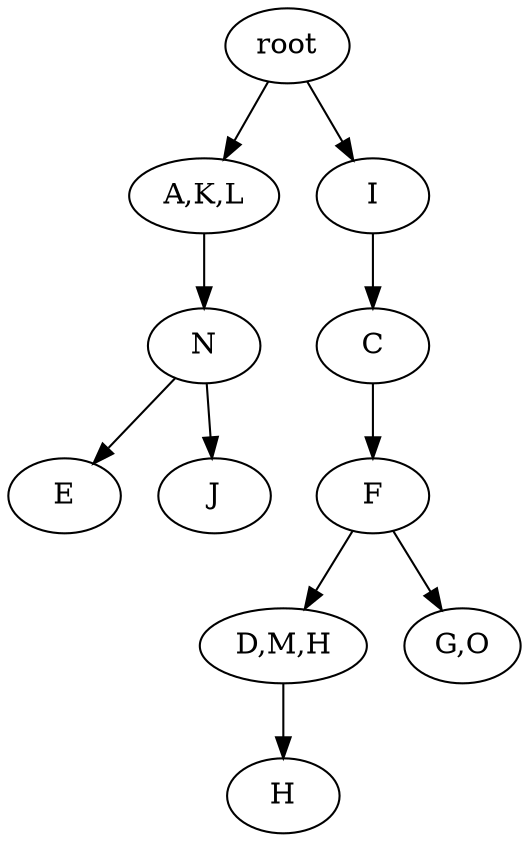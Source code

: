 strict digraph G {
	graph [name=G];
	0	 [label=root];
	3	 [label="A,K,L"];
	0 -> 3;
	1	 [label=I];
	0 -> 1;
	4	 [label=N];
	3 -> 4;
	6	 [label=E];
	4 -> 6;
	5	 [label=J];
	4 -> 5;
	2	 [label=C];
	7	 [label=F];
	2 -> 7;
	9	 [label="D,M,H"];
	10	 [label=H];
	9 -> 10;
	7 -> 9;
	8	 [label="G,O"];
	7 -> 8;
	1 -> 2;
}
